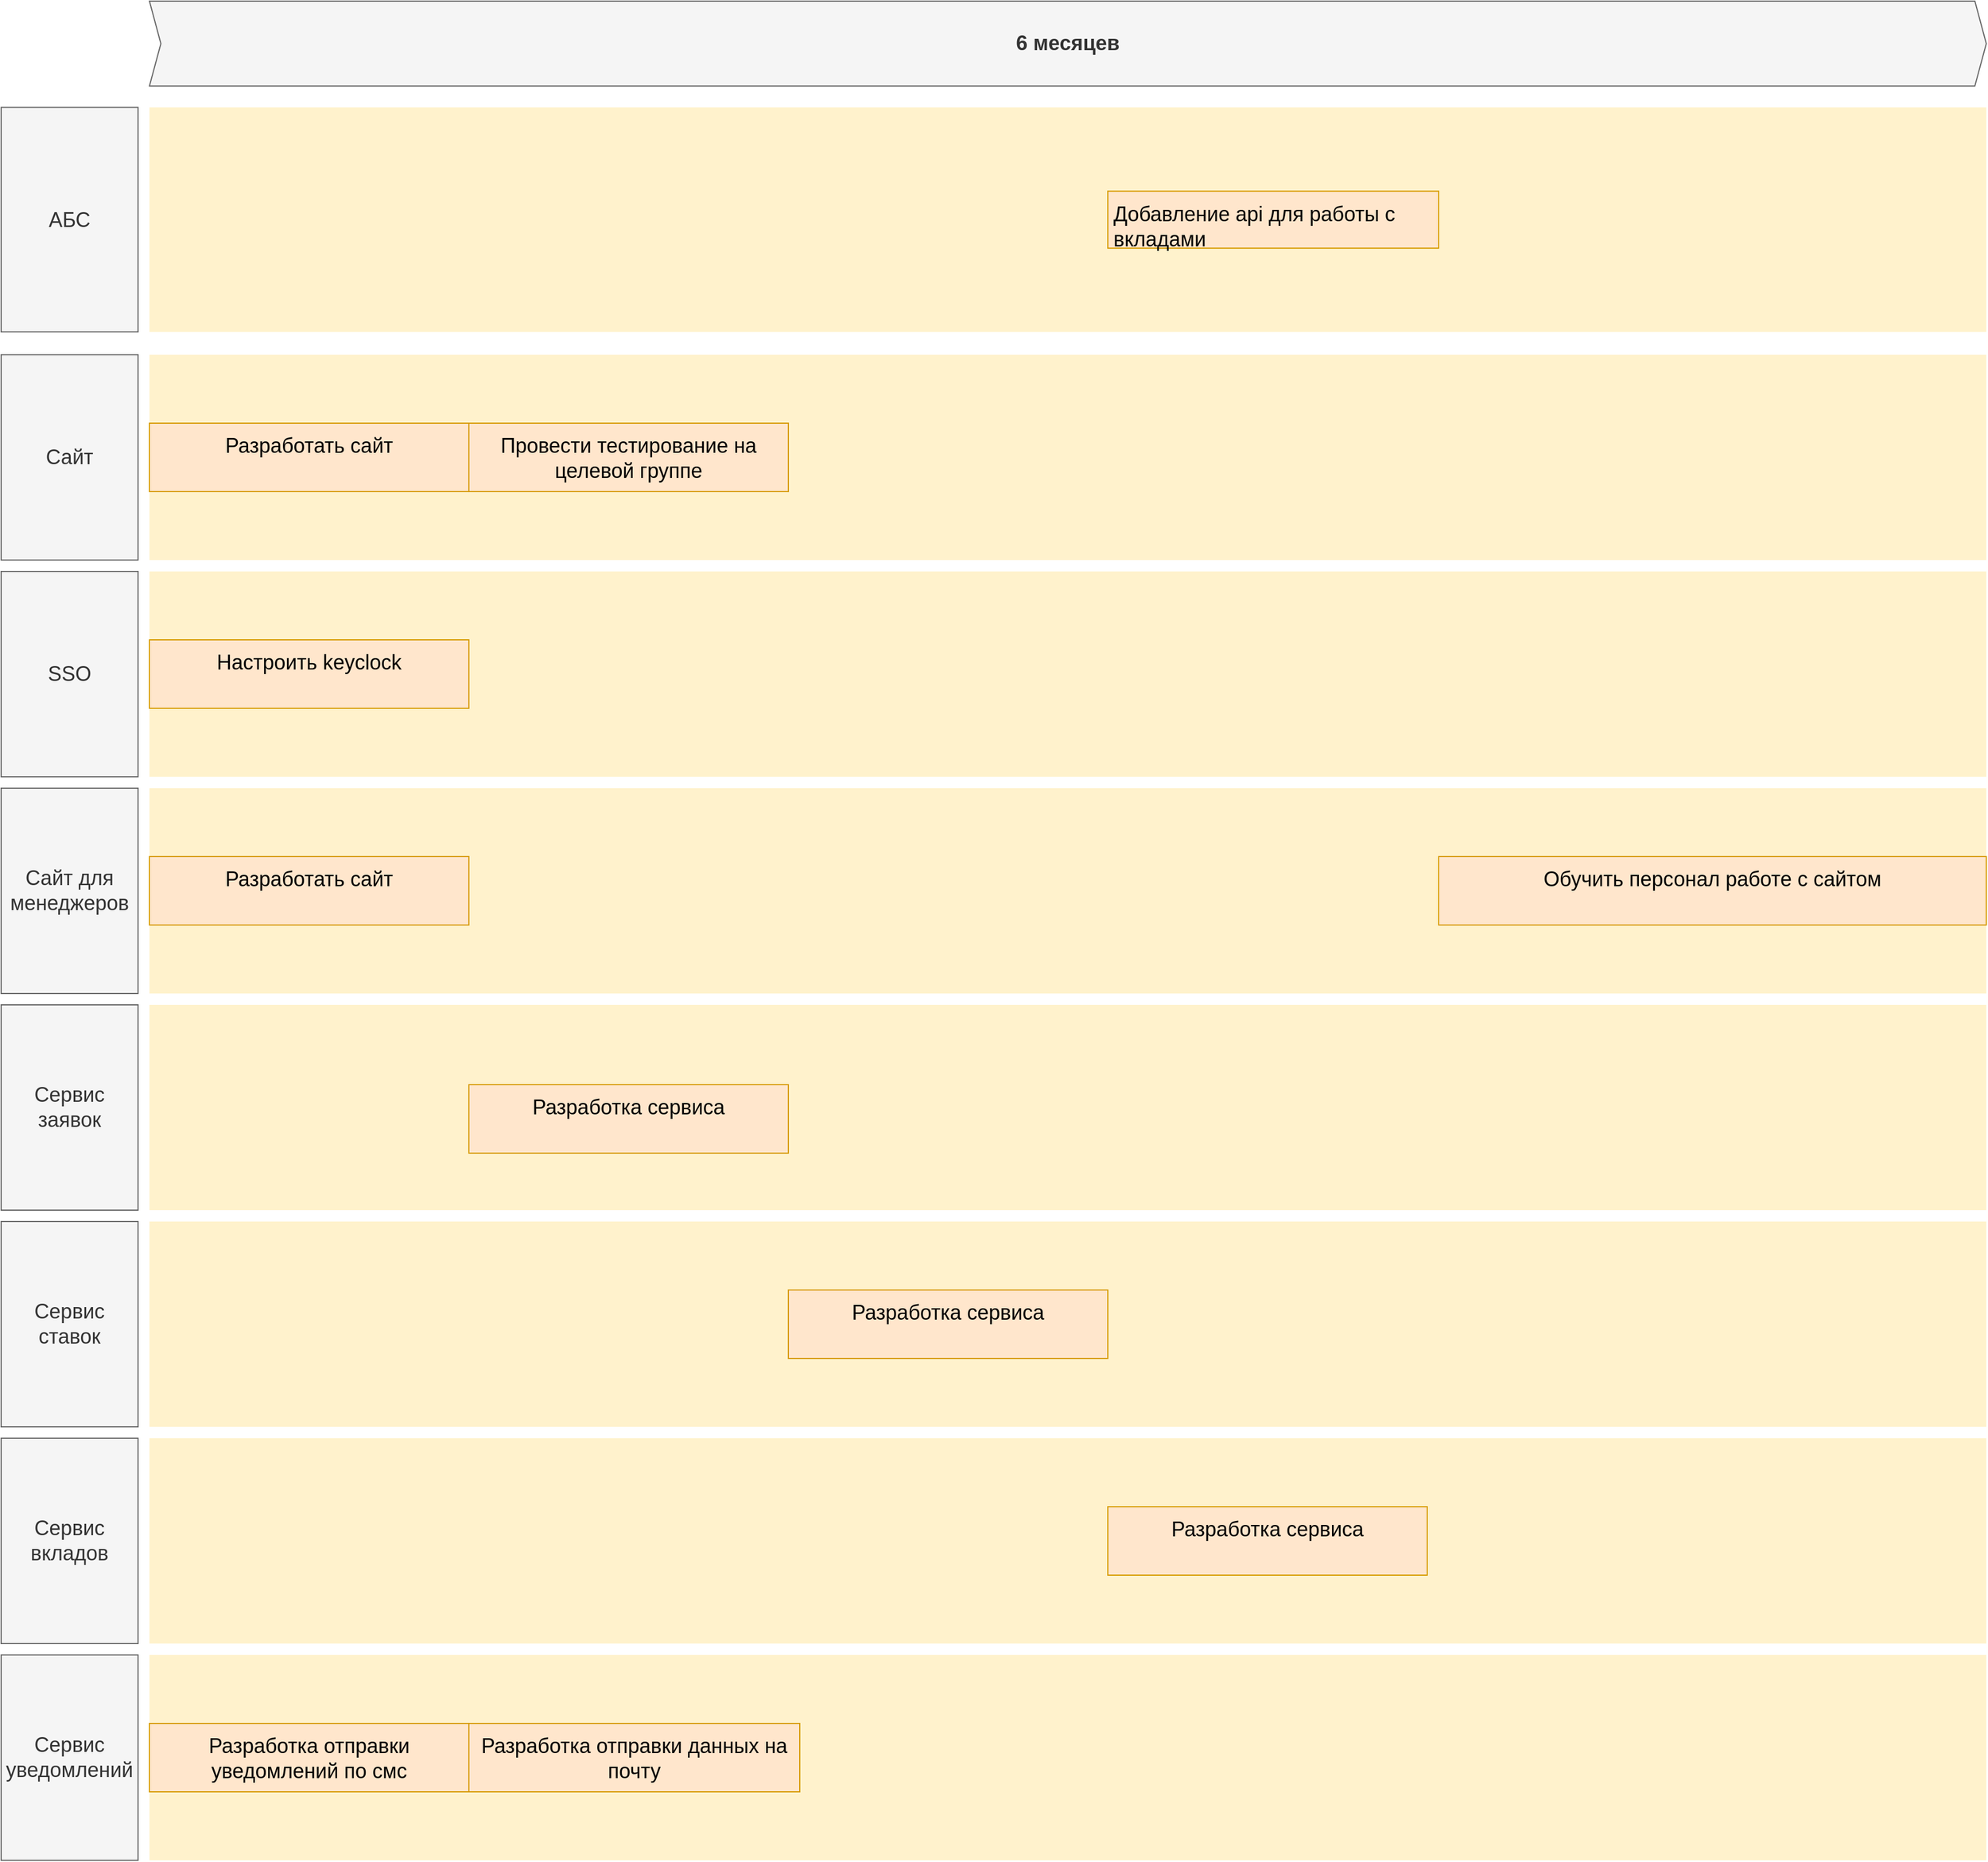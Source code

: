 <mxfile version="24.7.17">
  <diagram id="bVV4oU35jCer4zZHsvdt" name="Page-1">
    <mxGraphModel dx="6926" dy="3671" grid="1" gridSize="10" guides="1" tooltips="1" connect="1" arrows="1" fold="1" page="1" pageScale="1" pageWidth="850" pageHeight="1100" math="0" shadow="0">
      <root>
        <mxCell id="0" />
        <mxCell id="1" parent="0" />
        <mxCell id="x1cZmiVU4N8H2JJyKvRr-1" value="" style="shape=rect;fillColor=#fff2cc;strokeColor=none;fontSize=24;html=1;whiteSpace=wrap;align=left;verticalAlign=top;spacing=5;rounded=0;" parent="1" vertex="1">
          <mxGeometry x="-2500" y="-930" width="1610" height="180" as="geometry" />
        </mxCell>
        <mxCell id="x1cZmiVU4N8H2JJyKvRr-2" value="" style="shape=rect;fillColor=#fff2cc;strokeColor=none;fontSize=24;html=1;whiteSpace=wrap;align=left;verticalAlign=top;spacing=5;rounded=0;" parent="1" vertex="1">
          <mxGeometry x="-2500" y="-1146.8" width="1610" height="196.8" as="geometry" />
        </mxCell>
        <mxCell id="x1cZmiVU4N8H2JJyKvRr-3" value="Добавление api для работы с вкладами" style="shape=rect;fillColor=#ffe6cc;strokeColor=#d79b00;fontSize=18;html=1;whiteSpace=wrap;align=left;verticalAlign=top;spacing=5;rounded=0;" parent="1" vertex="1">
          <mxGeometry x="-1660" y="-1073.4" width="290" height="50" as="geometry" />
        </mxCell>
        <mxCell id="x1cZmiVU4N8H2JJyKvRr-5" value="АБС" style="rounded=0;whiteSpace=wrap;html=1;fillColor=#f5f5f5;fontColor=#333333;strokeColor=#666666;fontSize=18;" parent="1" vertex="1">
          <mxGeometry x="-2630" y="-1146.8" width="120" height="196.8" as="geometry" />
        </mxCell>
        <mxCell id="x1cZmiVU4N8H2JJyKvRr-6" value="Сайт" style="rounded=0;whiteSpace=wrap;html=1;fillColor=#f5f5f5;fontColor=#333333;strokeColor=#666666;fontSize=18;" parent="1" vertex="1">
          <mxGeometry x="-2630" y="-930" width="120" height="180" as="geometry" />
        </mxCell>
        <mxCell id="x1cZmiVU4N8H2JJyKvRr-7" value="6 месяцев" style="shape=step;perimeter=stepPerimeter;whiteSpace=wrap;html=1;fixedSize=1;size=10;fillColor=#f5f5f5;strokeColor=#666666;fontSize=18;fontStyle=1;align=center;rounded=0;fontColor=#333333;" parent="1" vertex="1">
          <mxGeometry x="-2500" y="-1240" width="1610" height="74.4" as="geometry" />
        </mxCell>
        <mxCell id="x1cZmiVU4N8H2JJyKvRr-9" value="Разработать сайт" style="shape=rect;fillColor=#ffe6cc;strokeColor=#d79b00;fontSize=18;html=1;whiteSpace=wrap;align=center;verticalAlign=top;spacing=5;rounded=0;" parent="1" vertex="1">
          <mxGeometry x="-2500" y="-870" width="280" height="60" as="geometry" />
        </mxCell>
        <mxCell id="x1cZmiVU4N8H2JJyKvRr-10" value="" style="shape=rect;fillColor=#fff2cc;strokeColor=none;fontSize=24;html=1;whiteSpace=wrap;align=left;verticalAlign=top;spacing=5;rounded=0;" parent="1" vertex="1">
          <mxGeometry x="-2500" y="-740" width="1610" height="180" as="geometry" />
        </mxCell>
        <mxCell id="x1cZmiVU4N8H2JJyKvRr-11" value="SSO" style="rounded=0;whiteSpace=wrap;html=1;fillColor=#f5f5f5;fontColor=#333333;strokeColor=#666666;fontSize=18;" parent="1" vertex="1">
          <mxGeometry x="-2630" y="-740" width="120" height="180" as="geometry" />
        </mxCell>
        <mxCell id="x1cZmiVU4N8H2JJyKvRr-13" value="Настроить keyclock" style="shape=rect;fillColor=#ffe6cc;strokeColor=#d79b00;fontSize=18;html=1;whiteSpace=wrap;align=center;verticalAlign=top;spacing=5;rounded=0;" parent="1" vertex="1">
          <mxGeometry x="-2500" y="-680" width="280" height="60" as="geometry" />
        </mxCell>
        <mxCell id="x1cZmiVU4N8H2JJyKvRr-14" value="" style="shape=rect;fillColor=#fff2cc;strokeColor=none;fontSize=24;html=1;whiteSpace=wrap;align=left;verticalAlign=top;spacing=5;rounded=0;" parent="1" vertex="1">
          <mxGeometry x="-2500" y="-550" width="1610" height="180" as="geometry" />
        </mxCell>
        <mxCell id="x1cZmiVU4N8H2JJyKvRr-15" value="Сайт для менеджеров" style="rounded=0;whiteSpace=wrap;html=1;fillColor=#f5f5f5;fontColor=#333333;strokeColor=#666666;fontSize=18;" parent="1" vertex="1">
          <mxGeometry x="-2630" y="-550" width="120" height="180" as="geometry" />
        </mxCell>
        <mxCell id="x1cZmiVU4N8H2JJyKvRr-16" value="Обучить персонал работе с сайтом" style="shape=rect;fillColor=#ffe6cc;strokeColor=#d79b00;fontSize=18;html=1;whiteSpace=wrap;align=center;verticalAlign=top;spacing=5;rounded=0;" parent="1" vertex="1">
          <mxGeometry x="-1370" y="-490" width="480" height="60" as="geometry" />
        </mxCell>
        <mxCell id="N8SZx_r4Qzllbkt7QVAP-1" value="" style="shape=rect;fillColor=#fff2cc;strokeColor=none;fontSize=24;html=1;whiteSpace=wrap;align=left;verticalAlign=top;spacing=5;rounded=0;" vertex="1" parent="1">
          <mxGeometry x="-2500" y="-360" width="1610" height="180" as="geometry" />
        </mxCell>
        <mxCell id="N8SZx_r4Qzllbkt7QVAP-2" value="Сервис заявок" style="rounded=0;whiteSpace=wrap;html=1;fillColor=#f5f5f5;fontColor=#333333;strokeColor=#666666;fontSize=18;" vertex="1" parent="1">
          <mxGeometry x="-2630" y="-360" width="120" height="180" as="geometry" />
        </mxCell>
        <mxCell id="N8SZx_r4Qzllbkt7QVAP-4" value="Разработка сервиса" style="shape=rect;fillColor=#ffe6cc;strokeColor=#d79b00;fontSize=18;html=1;whiteSpace=wrap;align=center;verticalAlign=top;spacing=5;rounded=0;" vertex="1" parent="1">
          <mxGeometry x="-2220" y="-290" width="280" height="60" as="geometry" />
        </mxCell>
        <mxCell id="N8SZx_r4Qzllbkt7QVAP-5" value="" style="shape=rect;fillColor=#fff2cc;strokeColor=none;fontSize=24;html=1;whiteSpace=wrap;align=left;verticalAlign=top;spacing=5;rounded=0;" vertex="1" parent="1">
          <mxGeometry x="-2500" y="-170" width="1610" height="180" as="geometry" />
        </mxCell>
        <mxCell id="N8SZx_r4Qzllbkt7QVAP-6" value="Сервис ставок" style="rounded=0;whiteSpace=wrap;html=1;fillColor=#f5f5f5;fontColor=#333333;strokeColor=#666666;fontSize=18;" vertex="1" parent="1">
          <mxGeometry x="-2630" y="-170" width="120" height="180" as="geometry" />
        </mxCell>
        <mxCell id="N8SZx_r4Qzllbkt7QVAP-8" value="Разработка сервиса" style="shape=rect;fillColor=#ffe6cc;strokeColor=#d79b00;fontSize=18;html=1;whiteSpace=wrap;align=center;verticalAlign=top;spacing=5;rounded=0;" vertex="1" parent="1">
          <mxGeometry x="-1940" y="-110" width="280" height="60" as="geometry" />
        </mxCell>
        <mxCell id="N8SZx_r4Qzllbkt7QVAP-9" value="" style="shape=rect;fillColor=#fff2cc;strokeColor=none;fontSize=24;html=1;whiteSpace=wrap;align=left;verticalAlign=top;spacing=5;rounded=0;" vertex="1" parent="1">
          <mxGeometry x="-2500" y="20" width="1610" height="180" as="geometry" />
        </mxCell>
        <mxCell id="N8SZx_r4Qzllbkt7QVAP-10" value="Сервис вкладов" style="rounded=0;whiteSpace=wrap;html=1;fillColor=#f5f5f5;fontColor=#333333;strokeColor=#666666;fontSize=18;" vertex="1" parent="1">
          <mxGeometry x="-2630" y="20" width="120" height="180" as="geometry" />
        </mxCell>
        <mxCell id="N8SZx_r4Qzllbkt7QVAP-13" value="" style="shape=rect;fillColor=#fff2cc;strokeColor=none;fontSize=24;html=1;whiteSpace=wrap;align=left;verticalAlign=top;spacing=5;rounded=0;" vertex="1" parent="1">
          <mxGeometry x="-2500" y="210" width="1610" height="180" as="geometry" />
        </mxCell>
        <mxCell id="N8SZx_r4Qzllbkt7QVAP-14" value="Сервис уведомлений" style="rounded=0;whiteSpace=wrap;html=1;fillColor=#f5f5f5;fontColor=#333333;strokeColor=#666666;fontSize=18;" vertex="1" parent="1">
          <mxGeometry x="-2630" y="210" width="120" height="180" as="geometry" />
        </mxCell>
        <mxCell id="N8SZx_r4Qzllbkt7QVAP-15" value="Разработка отправки данных на почту" style="shape=rect;fillColor=#ffe6cc;strokeColor=#d79b00;fontSize=18;html=1;whiteSpace=wrap;align=center;verticalAlign=top;spacing=5;rounded=0;" vertex="1" parent="1">
          <mxGeometry x="-2220" y="270" width="290" height="60" as="geometry" />
        </mxCell>
        <mxCell id="N8SZx_r4Qzllbkt7QVAP-16" value="Разработка отправки уведомлений по смс" style="shape=rect;fillColor=#ffe6cc;strokeColor=#d79b00;fontSize=18;html=1;whiteSpace=wrap;align=center;verticalAlign=top;spacing=5;rounded=0;" vertex="1" parent="1">
          <mxGeometry x="-2500" y="270" width="280" height="60" as="geometry" />
        </mxCell>
        <mxCell id="N8SZx_r4Qzllbkt7QVAP-21" value="Разработать сайт" style="shape=rect;fillColor=#ffe6cc;strokeColor=#d79b00;fontSize=18;html=1;whiteSpace=wrap;align=center;verticalAlign=top;spacing=5;rounded=0;" vertex="1" parent="1">
          <mxGeometry x="-2500" y="-490" width="280" height="60" as="geometry" />
        </mxCell>
        <mxCell id="N8SZx_r4Qzllbkt7QVAP-22" value="Провести тестирование на целевой группе" style="shape=rect;fillColor=#ffe6cc;strokeColor=#d79b00;fontSize=18;html=1;whiteSpace=wrap;align=center;verticalAlign=top;spacing=5;rounded=0;" vertex="1" parent="1">
          <mxGeometry x="-2220" y="-870" width="280" height="60" as="geometry" />
        </mxCell>
        <mxCell id="N8SZx_r4Qzllbkt7QVAP-23" value="Разработка сервиса" style="shape=rect;fillColor=#ffe6cc;strokeColor=#d79b00;fontSize=18;html=1;whiteSpace=wrap;align=center;verticalAlign=top;spacing=5;rounded=0;" vertex="1" parent="1">
          <mxGeometry x="-1660" y="80" width="280" height="60" as="geometry" />
        </mxCell>
      </root>
    </mxGraphModel>
  </diagram>
</mxfile>
